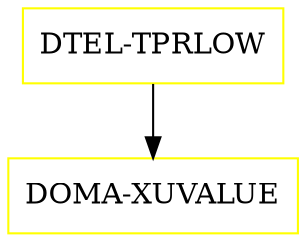 digraph G {
  "DTEL-TPRLOW" [shape=box,color=yellow];
  "DOMA-XUVALUE" [shape=box,color=yellow,URL="./DOMA_XUVALUE.html"];
  "DTEL-TPRLOW" -> "DOMA-XUVALUE";
}
